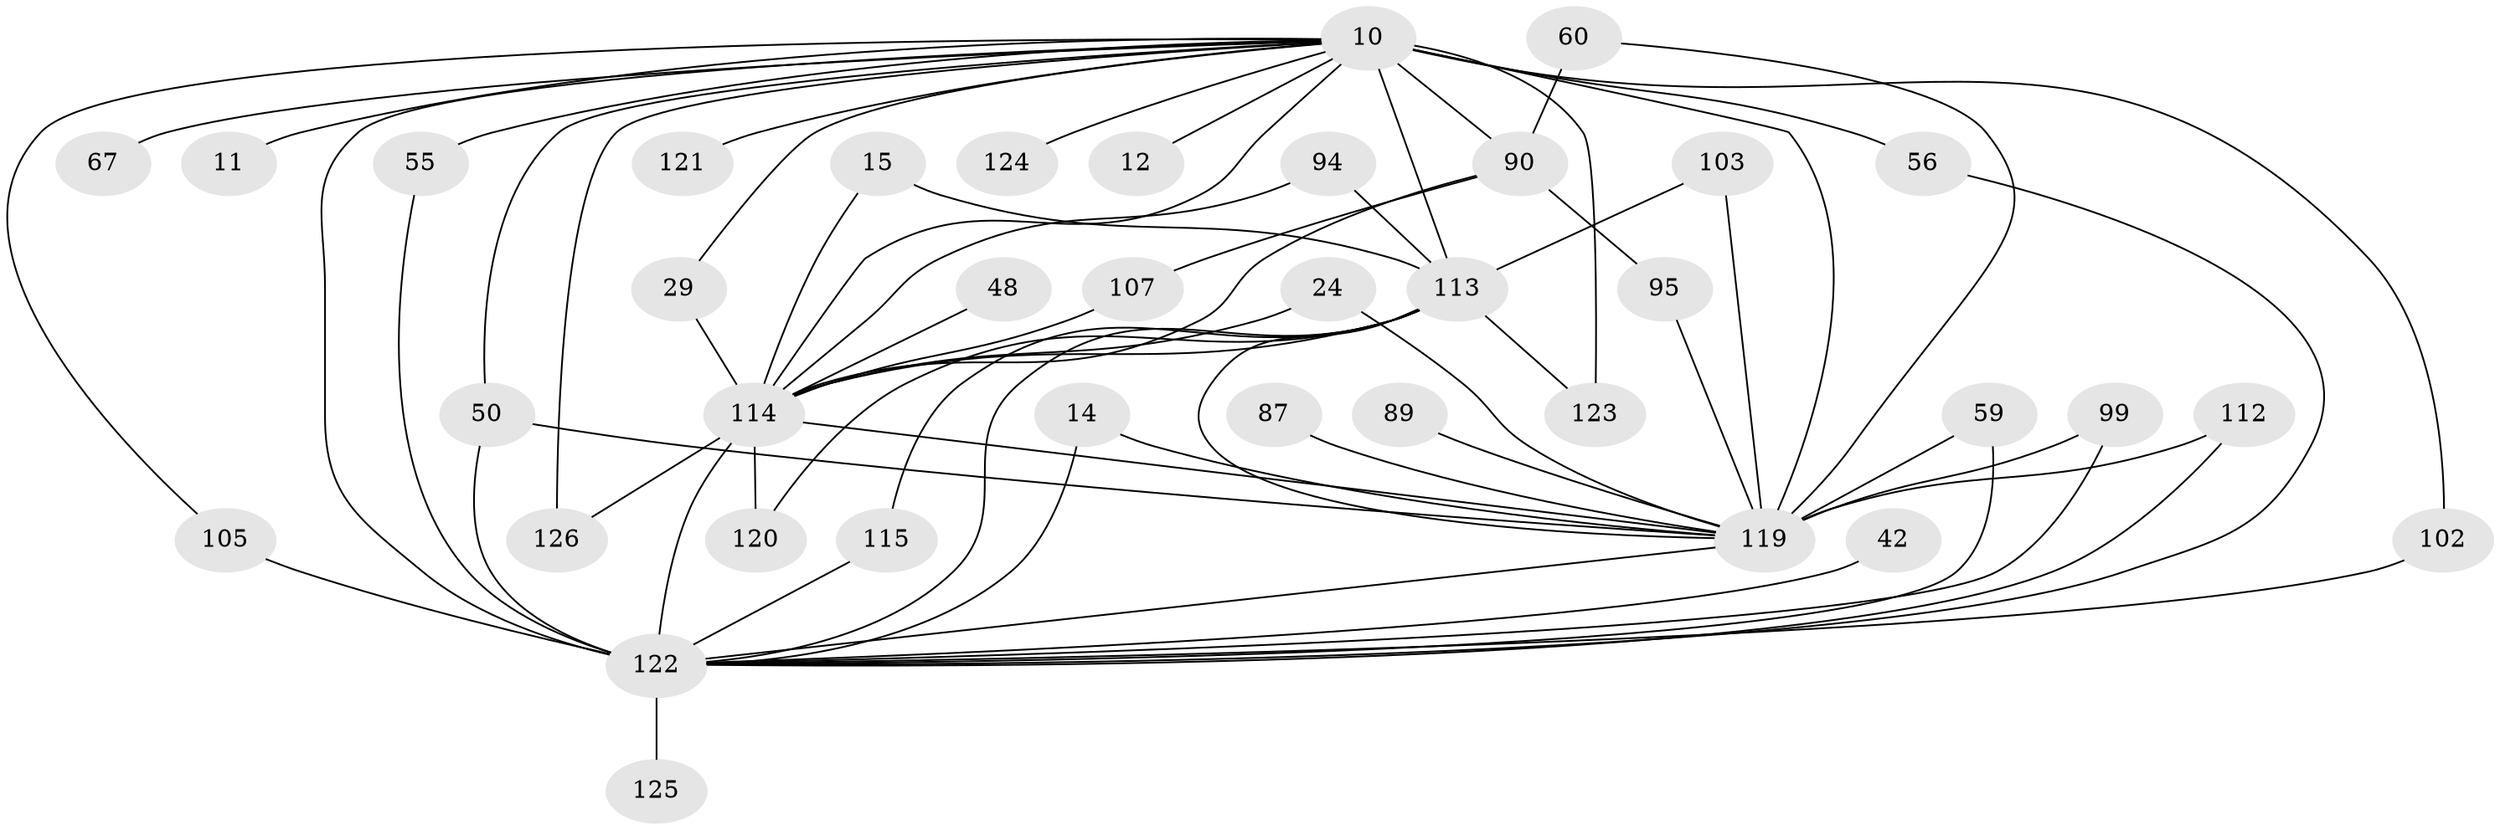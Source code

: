 // original degree distribution, {17: 0.007936507936507936, 20: 0.007936507936507936, 18: 0.007936507936507936, 28: 0.007936507936507936, 24: 0.007936507936507936, 23: 0.007936507936507936, 25: 0.007936507936507936, 21: 0.015873015873015872, 22: 0.007936507936507936, 2: 0.5238095238095238, 8: 0.007936507936507936, 3: 0.19047619047619047, 14: 0.007936507936507936, 5: 0.023809523809523808, 4: 0.14285714285714285, 9: 0.007936507936507936, 6: 0.007936507936507936, 7: 0.007936507936507936}
// Generated by graph-tools (version 1.1) at 2025/47/03/04/25 21:47:43]
// undirected, 37 vertices, 65 edges
graph export_dot {
graph [start="1"]
  node [color=gray90,style=filled];
  10 [super="+7+5"];
  11;
  12;
  14;
  15;
  24;
  29;
  42;
  48;
  50 [super="+27"];
  55 [super="+28"];
  56 [super="+37+19"];
  59;
  60;
  67;
  87;
  89 [super="+58"];
  90 [super="+31+75"];
  94;
  95;
  99 [super="+92"];
  102;
  103;
  105 [super="+64"];
  107 [super="+30"];
  112;
  113 [super="+39+43+104"];
  114 [super="+65+108+9"];
  115;
  119 [super="+81+78+96+117+98"];
  120 [super="+22"];
  121;
  122 [super="+83+93+109+118"];
  123;
  124;
  125;
  126;
  10 -- 67 [weight=2];
  10 -- 11 [weight=2];
  10 -- 12 [weight=2];
  10 -- 105;
  10 -- 114 [weight=11];
  10 -- 121;
  10 -- 29;
  10 -- 55 [weight=3];
  10 -- 102;
  10 -- 122 [weight=16];
  10 -- 123;
  10 -- 124 [weight=2];
  10 -- 126;
  10 -- 90 [weight=4];
  10 -- 113 [weight=13];
  10 -- 56 [weight=3];
  10 -- 119 [weight=21];
  10 -- 50;
  14 -- 122 [weight=2];
  14 -- 119;
  15 -- 114;
  15 -- 113;
  24 -- 114;
  24 -- 119;
  29 -- 114;
  42 -- 122 [weight=2];
  48 -- 114 [weight=3];
  50 -- 119 [weight=2];
  50 -- 122;
  55 -- 122;
  56 -- 122;
  59 -- 122;
  59 -- 119;
  60 -- 90;
  60 -- 119;
  87 -- 119 [weight=2];
  89 -- 119 [weight=3];
  90 -- 107;
  90 -- 95;
  90 -- 114;
  94 -- 114;
  94 -- 113;
  95 -- 119;
  99 -- 122 [weight=2];
  99 -- 119;
  102 -- 122;
  103 -- 119;
  103 -- 113;
  105 -- 122 [weight=2];
  107 -- 114 [weight=2];
  112 -- 122;
  112 -- 119;
  113 -- 122 [weight=12];
  113 -- 119 [weight=3];
  113 -- 114 [weight=4];
  113 -- 115;
  113 -- 123;
  113 -- 120 [weight=2];
  114 -- 120;
  114 -- 126;
  114 -- 122 [weight=15];
  114 -- 119 [weight=2];
  115 -- 122;
  119 -- 122 [weight=6];
  122 -- 125 [weight=2];
}

